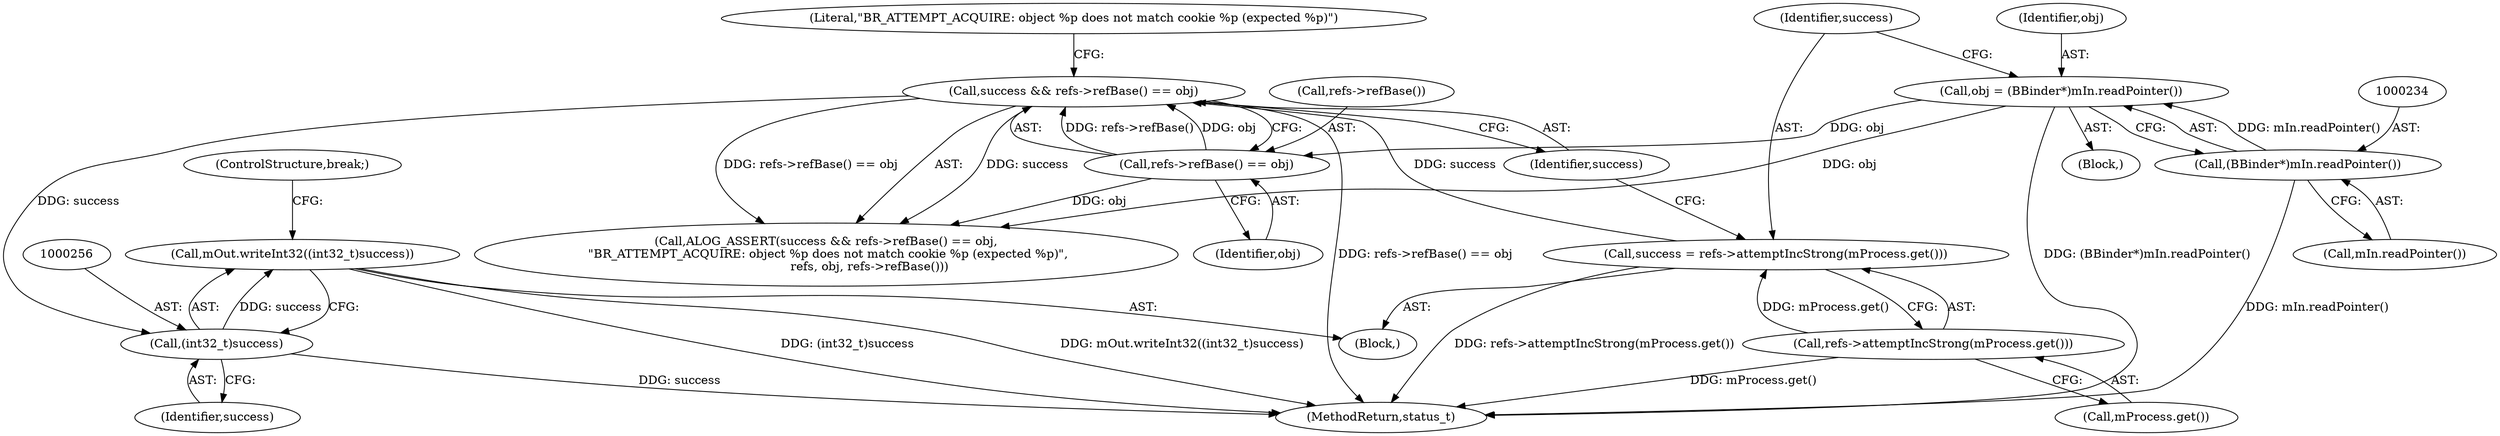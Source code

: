 digraph "0_Android_a59b827869a2ea04022dd225007f29af8d61837a@API" {
"1000254" [label="(Call,mOut.writeInt32((int32_t)success))"];
"1000255" [label="(Call,(int32_t)success)"];
"1000243" [label="(Call,success && refs->refBase() == obj)"];
"1000238" [label="(Call,success = refs->attemptIncStrong(mProcess.get()))"];
"1000240" [label="(Call,refs->attemptIncStrong(mProcess.get()))"];
"1000245" [label="(Call,refs->refBase() == obj)"];
"1000231" [label="(Call,obj = (BBinder*)mIn.readPointer())"];
"1000233" [label="(Call,(BBinder*)mIn.readPointer())"];
"1000242" [label="(Call,ALOG_ASSERT(success && refs->refBase() == obj,\n \"BR_ATTEMPT_ACQUIRE: object %p does not match cookie %p (expected %p)\",\n                       refs, obj, refs->refBase()))"];
"1000232" [label="(Identifier,obj)"];
"1000244" [label="(Identifier,success)"];
"1000233" [label="(Call,(BBinder*)mIn.readPointer())"];
"1000255" [label="(Call,(int32_t)success)"];
"1000258" [label="(ControlStructure,break;)"];
"1000248" [label="(Literal,\"BR_ATTEMPT_ACQUIRE: object %p does not match cookie %p (expected %p)\")"];
"1000235" [label="(Call,mIn.readPointer())"];
"1000243" [label="(Call,success && refs->refBase() == obj)"];
"1000592" [label="(MethodReturn,status_t)"];
"1000254" [label="(Call,mOut.writeInt32((int32_t)success))"];
"1000241" [label="(Call,mProcess.get())"];
"1000238" [label="(Call,success = refs->attemptIncStrong(mProcess.get()))"];
"1000240" [label="(Call,refs->attemptIncStrong(mProcess.get()))"];
"1000246" [label="(Call,refs->refBase())"];
"1000245" [label="(Call,refs->refBase() == obj)"];
"1000247" [label="(Identifier,obj)"];
"1000236" [label="(Block,)"];
"1000115" [label="(Block,)"];
"1000257" [label="(Identifier,success)"];
"1000231" [label="(Call,obj = (BBinder*)mIn.readPointer())"];
"1000239" [label="(Identifier,success)"];
"1000254" -> "1000236"  [label="AST: "];
"1000254" -> "1000255"  [label="CFG: "];
"1000255" -> "1000254"  [label="AST: "];
"1000258" -> "1000254"  [label="CFG: "];
"1000254" -> "1000592"  [label="DDG: (int32_t)success"];
"1000254" -> "1000592"  [label="DDG: mOut.writeInt32((int32_t)success)"];
"1000255" -> "1000254"  [label="DDG: success"];
"1000255" -> "1000257"  [label="CFG: "];
"1000256" -> "1000255"  [label="AST: "];
"1000257" -> "1000255"  [label="AST: "];
"1000255" -> "1000592"  [label="DDG: success"];
"1000243" -> "1000255"  [label="DDG: success"];
"1000243" -> "1000242"  [label="AST: "];
"1000243" -> "1000244"  [label="CFG: "];
"1000243" -> "1000245"  [label="CFG: "];
"1000244" -> "1000243"  [label="AST: "];
"1000245" -> "1000243"  [label="AST: "];
"1000248" -> "1000243"  [label="CFG: "];
"1000243" -> "1000592"  [label="DDG: refs->refBase() == obj"];
"1000243" -> "1000242"  [label="DDG: success"];
"1000243" -> "1000242"  [label="DDG: refs->refBase() == obj"];
"1000238" -> "1000243"  [label="DDG: success"];
"1000245" -> "1000243"  [label="DDG: refs->refBase()"];
"1000245" -> "1000243"  [label="DDG: obj"];
"1000238" -> "1000236"  [label="AST: "];
"1000238" -> "1000240"  [label="CFG: "];
"1000239" -> "1000238"  [label="AST: "];
"1000240" -> "1000238"  [label="AST: "];
"1000244" -> "1000238"  [label="CFG: "];
"1000238" -> "1000592"  [label="DDG: refs->attemptIncStrong(mProcess.get())"];
"1000240" -> "1000238"  [label="DDG: mProcess.get()"];
"1000240" -> "1000241"  [label="CFG: "];
"1000241" -> "1000240"  [label="AST: "];
"1000240" -> "1000592"  [label="DDG: mProcess.get()"];
"1000245" -> "1000247"  [label="CFG: "];
"1000246" -> "1000245"  [label="AST: "];
"1000247" -> "1000245"  [label="AST: "];
"1000231" -> "1000245"  [label="DDG: obj"];
"1000245" -> "1000242"  [label="DDG: obj"];
"1000231" -> "1000115"  [label="AST: "];
"1000231" -> "1000233"  [label="CFG: "];
"1000232" -> "1000231"  [label="AST: "];
"1000233" -> "1000231"  [label="AST: "];
"1000239" -> "1000231"  [label="CFG: "];
"1000231" -> "1000592"  [label="DDG: (BBinder*)mIn.readPointer()"];
"1000233" -> "1000231"  [label="DDG: mIn.readPointer()"];
"1000231" -> "1000242"  [label="DDG: obj"];
"1000233" -> "1000235"  [label="CFG: "];
"1000234" -> "1000233"  [label="AST: "];
"1000235" -> "1000233"  [label="AST: "];
"1000233" -> "1000592"  [label="DDG: mIn.readPointer()"];
}
